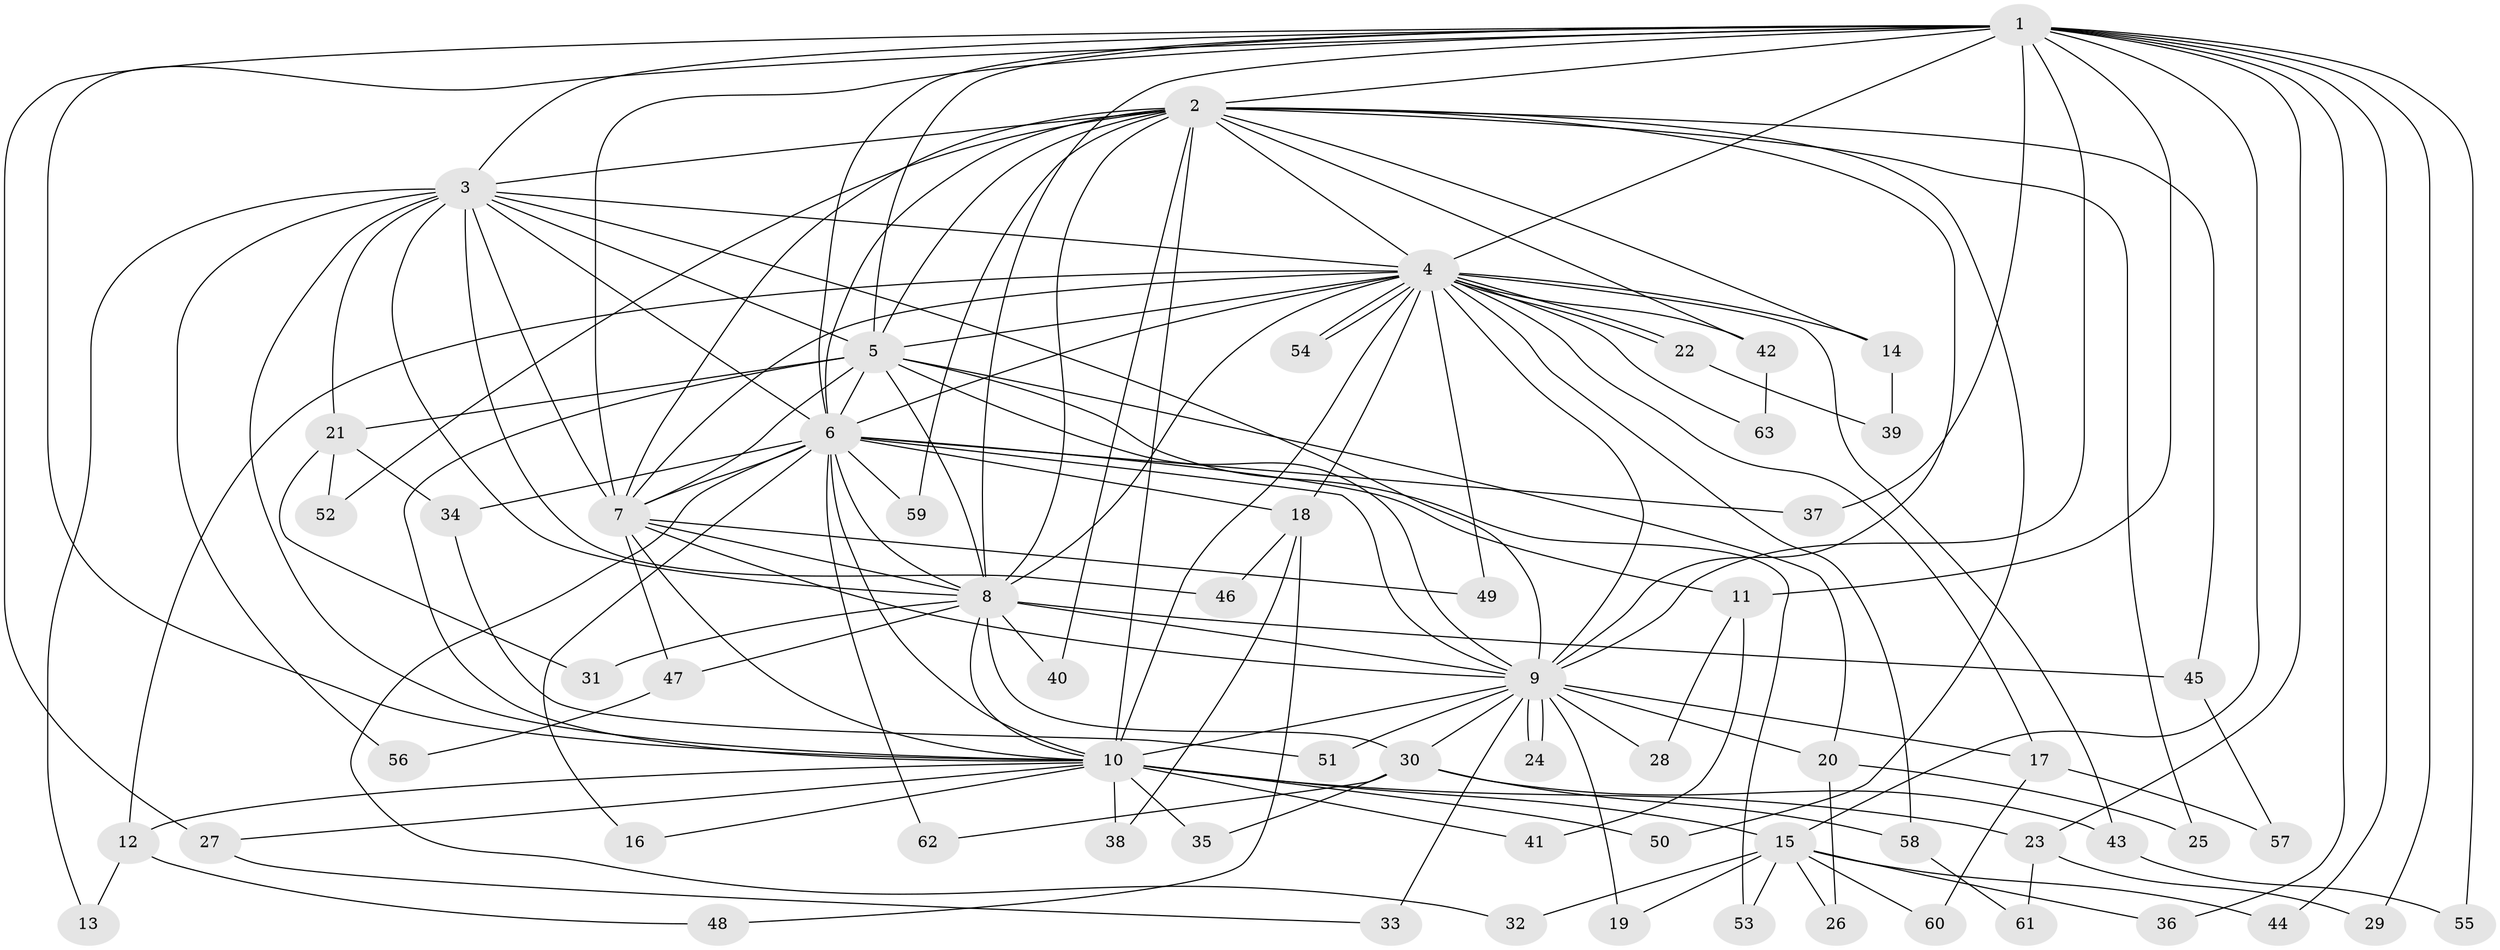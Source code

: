 // Generated by graph-tools (version 1.1) at 2025/01/03/09/25 03:01:23]
// undirected, 63 vertices, 151 edges
graph export_dot {
graph [start="1"]
  node [color=gray90,style=filled];
  1;
  2;
  3;
  4;
  5;
  6;
  7;
  8;
  9;
  10;
  11;
  12;
  13;
  14;
  15;
  16;
  17;
  18;
  19;
  20;
  21;
  22;
  23;
  24;
  25;
  26;
  27;
  28;
  29;
  30;
  31;
  32;
  33;
  34;
  35;
  36;
  37;
  38;
  39;
  40;
  41;
  42;
  43;
  44;
  45;
  46;
  47;
  48;
  49;
  50;
  51;
  52;
  53;
  54;
  55;
  56;
  57;
  58;
  59;
  60;
  61;
  62;
  63;
  1 -- 2;
  1 -- 3;
  1 -- 4;
  1 -- 5;
  1 -- 6;
  1 -- 7;
  1 -- 8;
  1 -- 9;
  1 -- 10;
  1 -- 11;
  1 -- 15;
  1 -- 23;
  1 -- 27;
  1 -- 29;
  1 -- 36;
  1 -- 37;
  1 -- 44;
  1 -- 55;
  2 -- 3;
  2 -- 4;
  2 -- 5;
  2 -- 6;
  2 -- 7;
  2 -- 8;
  2 -- 9;
  2 -- 10;
  2 -- 14;
  2 -- 25;
  2 -- 40;
  2 -- 42;
  2 -- 45;
  2 -- 50;
  2 -- 52;
  2 -- 59;
  3 -- 4;
  3 -- 5;
  3 -- 6;
  3 -- 7;
  3 -- 8;
  3 -- 9;
  3 -- 10;
  3 -- 13;
  3 -- 21;
  3 -- 46;
  3 -- 56;
  4 -- 5;
  4 -- 6;
  4 -- 7;
  4 -- 8;
  4 -- 9;
  4 -- 10;
  4 -- 12;
  4 -- 14;
  4 -- 17;
  4 -- 18;
  4 -- 22;
  4 -- 22;
  4 -- 42;
  4 -- 43;
  4 -- 49;
  4 -- 54;
  4 -- 54;
  4 -- 58;
  4 -- 63;
  5 -- 6;
  5 -- 7;
  5 -- 8;
  5 -- 9;
  5 -- 10;
  5 -- 20;
  5 -- 21;
  5 -- 53;
  6 -- 7;
  6 -- 8;
  6 -- 9;
  6 -- 10;
  6 -- 11;
  6 -- 16;
  6 -- 18;
  6 -- 32;
  6 -- 34;
  6 -- 37;
  6 -- 59;
  6 -- 62;
  7 -- 8;
  7 -- 9;
  7 -- 10;
  7 -- 47;
  7 -- 49;
  8 -- 9;
  8 -- 10;
  8 -- 30;
  8 -- 31;
  8 -- 40;
  8 -- 45;
  8 -- 47;
  9 -- 10;
  9 -- 17;
  9 -- 19;
  9 -- 20;
  9 -- 24;
  9 -- 24;
  9 -- 28;
  9 -- 30;
  9 -- 33;
  9 -- 51;
  10 -- 12;
  10 -- 15;
  10 -- 16;
  10 -- 23;
  10 -- 27;
  10 -- 35;
  10 -- 38;
  10 -- 41;
  10 -- 50;
  11 -- 28;
  11 -- 41;
  12 -- 13;
  12 -- 48;
  14 -- 39;
  15 -- 19;
  15 -- 26;
  15 -- 32;
  15 -- 36;
  15 -- 44;
  15 -- 53;
  15 -- 60;
  17 -- 57;
  17 -- 60;
  18 -- 38;
  18 -- 46;
  18 -- 48;
  20 -- 25;
  20 -- 26;
  21 -- 31;
  21 -- 34;
  21 -- 52;
  22 -- 39;
  23 -- 29;
  23 -- 61;
  27 -- 33;
  30 -- 35;
  30 -- 43;
  30 -- 58;
  30 -- 62;
  34 -- 51;
  42 -- 63;
  43 -- 55;
  45 -- 57;
  47 -- 56;
  58 -- 61;
}
